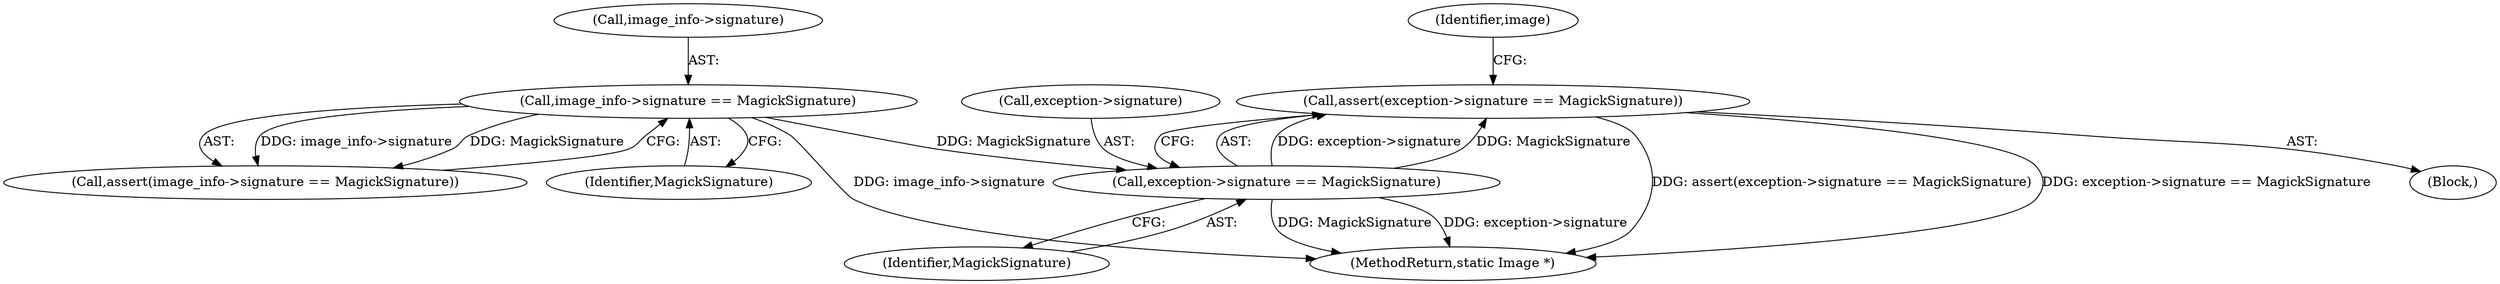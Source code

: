 digraph "0_ImageMagick_acee073df34aa4d491bf5cb74d3a15fc80f0a3aa@API" {
"1000159" [label="(Call,assert(exception->signature == MagickSignature))"];
"1000160" [label="(Call,exception->signature == MagickSignature)"];
"1000133" [label="(Call,image_info->signature == MagickSignature)"];
"1000133" [label="(Call,image_info->signature == MagickSignature)"];
"1000134" [label="(Call,image_info->signature)"];
"1000161" [label="(Call,exception->signature)"];
"1000132" [label="(Call,assert(image_info->signature == MagickSignature))"];
"1000166" [label="(Identifier,image)"];
"1001006" [label="(MethodReturn,static Image *)"];
"1000164" [label="(Identifier,MagickSignature)"];
"1000159" [label="(Call,assert(exception->signature == MagickSignature))"];
"1000160" [label="(Call,exception->signature == MagickSignature)"];
"1000137" [label="(Identifier,MagickSignature)"];
"1000108" [label="(Block,)"];
"1000159" -> "1000108"  [label="AST: "];
"1000159" -> "1000160"  [label="CFG: "];
"1000160" -> "1000159"  [label="AST: "];
"1000166" -> "1000159"  [label="CFG: "];
"1000159" -> "1001006"  [label="DDG: assert(exception->signature == MagickSignature)"];
"1000159" -> "1001006"  [label="DDG: exception->signature == MagickSignature"];
"1000160" -> "1000159"  [label="DDG: exception->signature"];
"1000160" -> "1000159"  [label="DDG: MagickSignature"];
"1000160" -> "1000164"  [label="CFG: "];
"1000161" -> "1000160"  [label="AST: "];
"1000164" -> "1000160"  [label="AST: "];
"1000160" -> "1001006"  [label="DDG: MagickSignature"];
"1000160" -> "1001006"  [label="DDG: exception->signature"];
"1000133" -> "1000160"  [label="DDG: MagickSignature"];
"1000133" -> "1000132"  [label="AST: "];
"1000133" -> "1000137"  [label="CFG: "];
"1000134" -> "1000133"  [label="AST: "];
"1000137" -> "1000133"  [label="AST: "];
"1000132" -> "1000133"  [label="CFG: "];
"1000133" -> "1001006"  [label="DDG: image_info->signature"];
"1000133" -> "1000132"  [label="DDG: image_info->signature"];
"1000133" -> "1000132"  [label="DDG: MagickSignature"];
}
